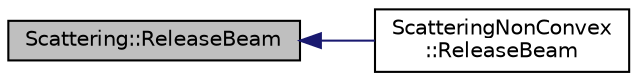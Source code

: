 digraph "Scattering::ReleaseBeam"
{
  edge [fontname="Helvetica",fontsize="10",labelfontname="Helvetica",labelfontsize="10"];
  node [fontname="Helvetica",fontsize="10",shape=record];
  rankdir="LR";
  Node5 [label="Scattering::ReleaseBeam",height=0.2,width=0.4,color="black", fillcolor="grey75", style="filled", fontcolor="black"];
  Node5 -> Node6 [dir="back",color="midnightblue",fontsize="10",style="solid",fontname="Helvetica"];
  Node6 [label="ScatteringNonConvex\l::ReleaseBeam",height=0.2,width=0.4,color="black", fillcolor="white", style="filled",URL="$class_scattering_non_convex.html#a574f2c4d503c6751f374e37e632f584a",tooltip="Final handling of beam and throwing it out of the Particle. "];
}
